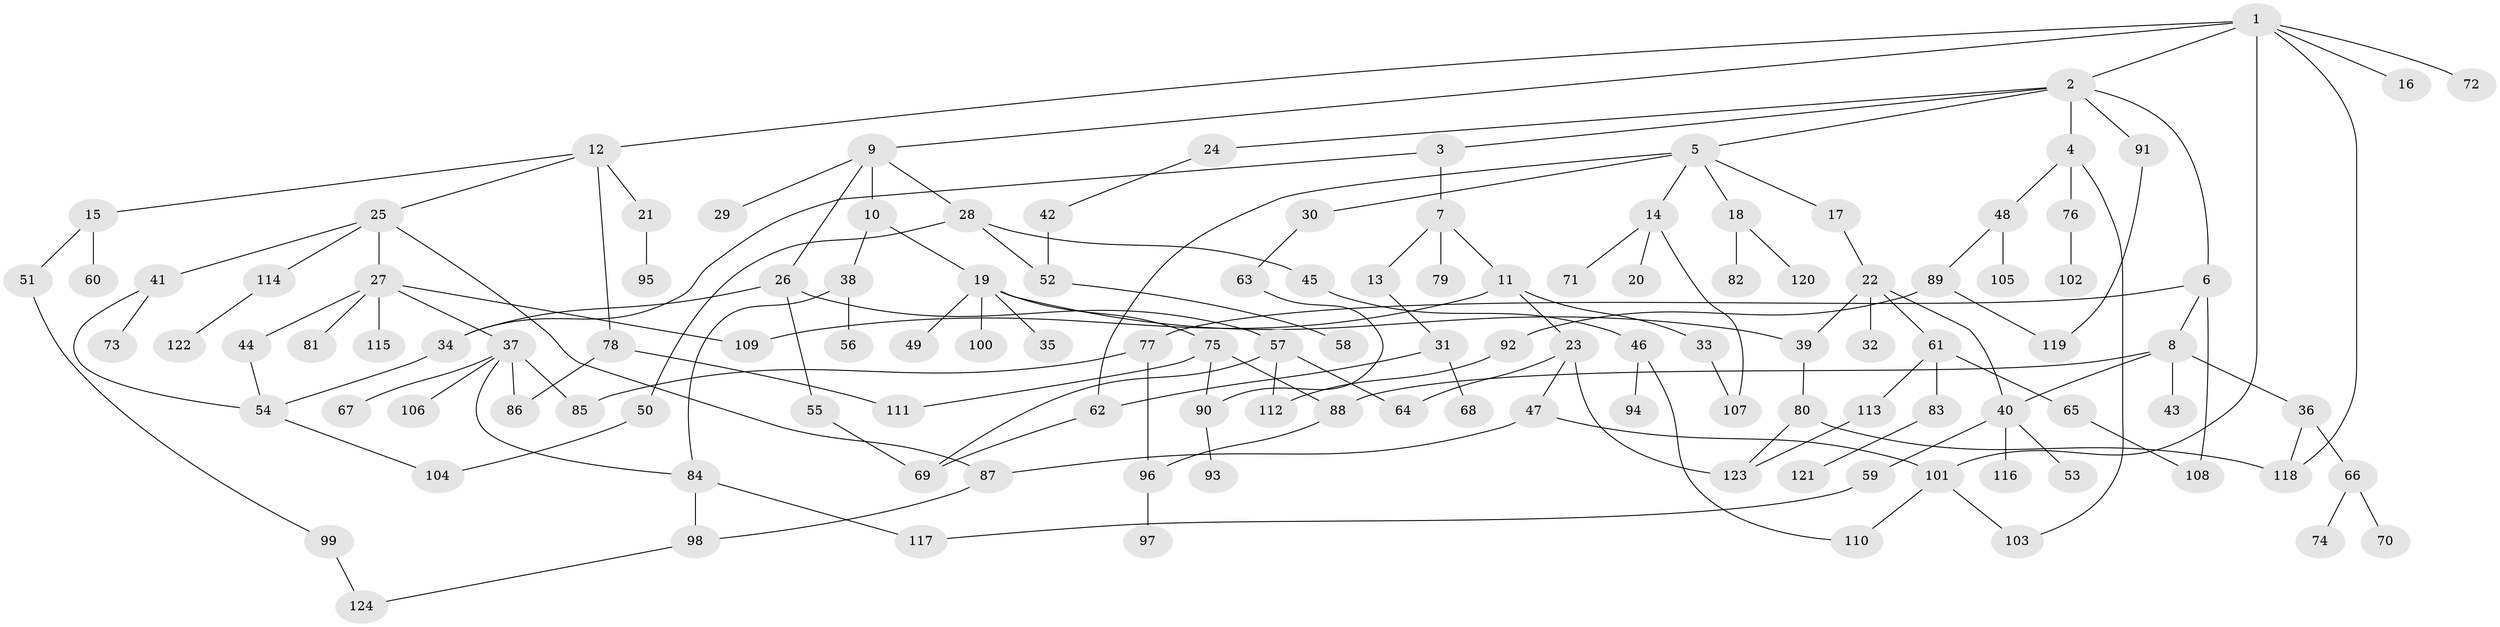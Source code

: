 // Generated by graph-tools (version 1.1) at 2025/34/03/09/25 02:34:09]
// undirected, 124 vertices, 157 edges
graph export_dot {
graph [start="1"]
  node [color=gray90,style=filled];
  1;
  2;
  3;
  4;
  5;
  6;
  7;
  8;
  9;
  10;
  11;
  12;
  13;
  14;
  15;
  16;
  17;
  18;
  19;
  20;
  21;
  22;
  23;
  24;
  25;
  26;
  27;
  28;
  29;
  30;
  31;
  32;
  33;
  34;
  35;
  36;
  37;
  38;
  39;
  40;
  41;
  42;
  43;
  44;
  45;
  46;
  47;
  48;
  49;
  50;
  51;
  52;
  53;
  54;
  55;
  56;
  57;
  58;
  59;
  60;
  61;
  62;
  63;
  64;
  65;
  66;
  67;
  68;
  69;
  70;
  71;
  72;
  73;
  74;
  75;
  76;
  77;
  78;
  79;
  80;
  81;
  82;
  83;
  84;
  85;
  86;
  87;
  88;
  89;
  90;
  91;
  92;
  93;
  94;
  95;
  96;
  97;
  98;
  99;
  100;
  101;
  102;
  103;
  104;
  105;
  106;
  107;
  108;
  109;
  110;
  111;
  112;
  113;
  114;
  115;
  116;
  117;
  118;
  119;
  120;
  121;
  122;
  123;
  124;
  1 -- 2;
  1 -- 9;
  1 -- 12;
  1 -- 16;
  1 -- 72;
  1 -- 101;
  1 -- 118;
  2 -- 3;
  2 -- 4;
  2 -- 5;
  2 -- 6;
  2 -- 24;
  2 -- 91;
  3 -- 7;
  3 -- 34;
  4 -- 48;
  4 -- 76;
  4 -- 103;
  5 -- 14;
  5 -- 17;
  5 -- 18;
  5 -- 30;
  5 -- 62;
  6 -- 8;
  6 -- 77;
  6 -- 108;
  7 -- 11;
  7 -- 13;
  7 -- 79;
  8 -- 36;
  8 -- 43;
  8 -- 40;
  8 -- 88;
  9 -- 10;
  9 -- 26;
  9 -- 28;
  9 -- 29;
  10 -- 19;
  10 -- 38;
  11 -- 23;
  11 -- 33;
  11 -- 109;
  12 -- 15;
  12 -- 21;
  12 -- 25;
  12 -- 78;
  13 -- 31;
  14 -- 20;
  14 -- 71;
  14 -- 107;
  15 -- 51;
  15 -- 60;
  17 -- 22;
  18 -- 82;
  18 -- 120;
  19 -- 35;
  19 -- 39;
  19 -- 49;
  19 -- 75;
  19 -- 100;
  21 -- 95;
  22 -- 32;
  22 -- 40;
  22 -- 61;
  22 -- 39;
  23 -- 47;
  23 -- 64;
  23 -- 123;
  24 -- 42;
  25 -- 27;
  25 -- 41;
  25 -- 87;
  25 -- 114;
  26 -- 55;
  26 -- 57;
  26 -- 34;
  27 -- 37;
  27 -- 44;
  27 -- 81;
  27 -- 109;
  27 -- 115;
  28 -- 45;
  28 -- 50;
  28 -- 52;
  30 -- 63;
  31 -- 62;
  31 -- 68;
  33 -- 107;
  34 -- 54;
  36 -- 66;
  36 -- 118;
  37 -- 67;
  37 -- 85;
  37 -- 86;
  37 -- 106;
  37 -- 84;
  38 -- 56;
  38 -- 84;
  39 -- 80;
  40 -- 53;
  40 -- 59;
  40 -- 116;
  41 -- 73;
  41 -- 54;
  42 -- 52;
  44 -- 54;
  45 -- 46;
  46 -- 94;
  46 -- 110;
  47 -- 101;
  47 -- 87;
  48 -- 89;
  48 -- 105;
  50 -- 104;
  51 -- 99;
  52 -- 58;
  54 -- 104;
  55 -- 69;
  57 -- 69;
  57 -- 112;
  57 -- 64;
  59 -- 117;
  61 -- 65;
  61 -- 83;
  61 -- 113;
  62 -- 69;
  63 -- 90;
  65 -- 108;
  66 -- 70;
  66 -- 74;
  75 -- 88;
  75 -- 90;
  75 -- 111;
  76 -- 102;
  77 -- 96;
  77 -- 85;
  78 -- 86;
  78 -- 111;
  80 -- 123;
  80 -- 118;
  83 -- 121;
  84 -- 98;
  84 -- 117;
  87 -- 98;
  88 -- 96;
  89 -- 92;
  89 -- 119;
  90 -- 93;
  91 -- 119;
  92 -- 112;
  96 -- 97;
  98 -- 124;
  99 -- 124;
  101 -- 103;
  101 -- 110;
  113 -- 123;
  114 -- 122;
}
